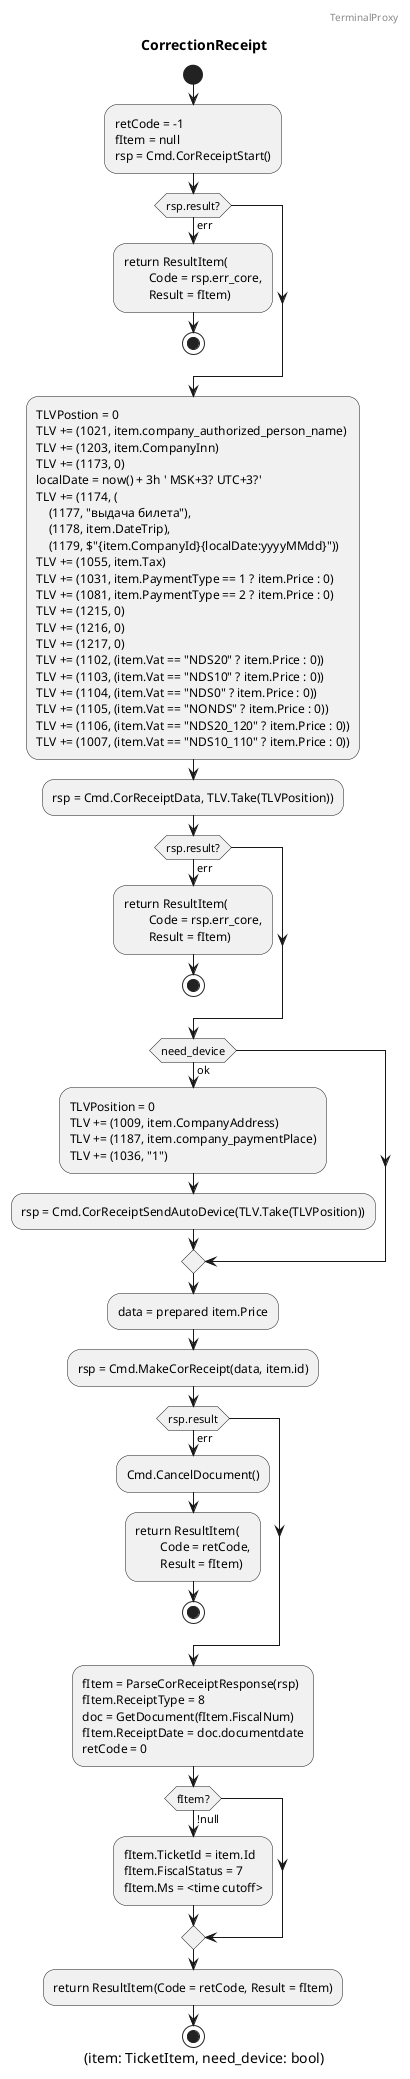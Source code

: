 @startuml

header TerminalProxy

title CorrectionReceipt
caption (item: TicketItem, need_device: bool)

start

:retCode = -1
fItem = null
rsp = Cmd.CorReceiptStart();
if (rsp.result?) then (err)
	:return ResultItem(
		Code = rsp.err_core,
		Result = fItem);
	stop
endif
:TLVPostion = 0
TLV += (1021, item.company_authorized_person_name)
TLV += (1203, item.CompanyInn)
TLV += (1173, 0)
localDate = now() + 3h ' MSK+3? UTC+3?'
TLV += (1174, (
    (1177, "выдача билета"),
    (1178, item.DateTrip),
    (1179, $"{item.CompanyId}{localDate:yyyyMMdd}"))
TLV += (1055, item.Tax)
TLV += (1031, item.PaymentType == 1 ? item.Price : 0)
TLV += (1081, item.PaymentType == 2 ? item.Price : 0)
TLV += (1215, 0)
TLV += (1216, 0)
TLV += (1217, 0)
TLV += (1102, (item.Vat == "NDS20" ? item.Price : 0))
TLV += (1103, (item.Vat == "NDS10" ? item.Price : 0))
TLV += (1104, (item.Vat == "NDS0" ? item.Price : 0))
TLV += (1105, (item.Vat == "NONDS" ? item.Price : 0))
TLV += (1106, (item.Vat == "NDS20_120" ? item.Price : 0))
TLV += (1007, (item.Vat == "NDS10_110" ? item.Price : 0));
:rsp = Cmd.CorReceiptData, TLV.Take(TLVPosition));
if (rsp.result?) then (err)
	:return ResultItem(
		Code = rsp.err_core,
		Result = fItem);
	stop
endif
if (need_device) then (ok)
	:TLVPosition = 0
	TLV += (1009, item.CompanyAddress)
	TLV += (1187, item.company_paymentPlace)
	TLV += (1036, "1");
	:rsp = Cmd.CorReceiptSendAutoDevice(TLV.Take(TLVPosition));
endif
:data = prepared item.Price;
:rsp = Cmd.MakeCorReceipt(data, item.id);
if (rsp.result) then (err)
	:Cmd.CancelDocument();
	:return ResultItem(
		Code = retCode,
		Result = fItem);
	stop
endif
:fItem = ParseCorReceiptResponse(rsp)
fItem.ReceiptType = 8
doc = GetDocument(fItem.FiscalNum)
fItem.ReceiptDate = doc.documentdate
retCode = 0;
if (fItem?) then (!null)
	:fItem.TicketId = item.Id
	fItem.FiscalStatus = 7
	fItem.Ms = <time cutoff>;
endif
:return ResultItem(Code = retCode, Result = fItem);

stop

@enduml
